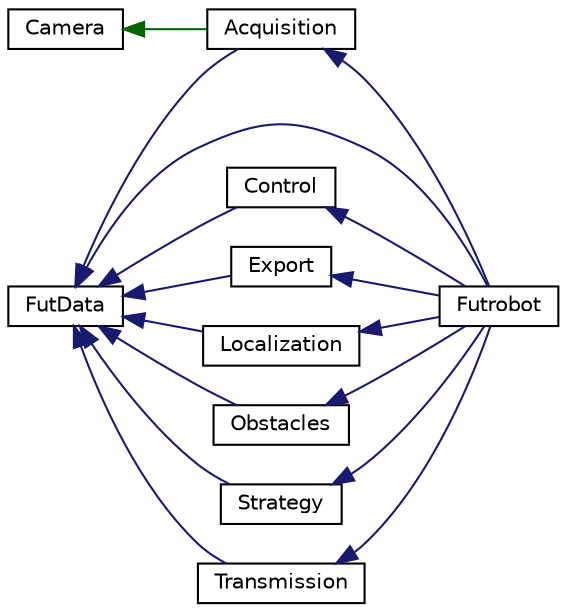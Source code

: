 digraph "Graphical Class Hierarchy"
{
  edge [fontname="Helvetica",fontsize="10",labelfontname="Helvetica",labelfontsize="10"];
  node [fontname="Helvetica",fontsize="10",shape=record];
  rankdir="LR";
  Node85 [label="Camera",height=0.2,width=0.4,color="black", fillcolor="white", style="filled",URL="$classCamera.html"];
  Node85 -> Node1 [dir="back",color="darkgreen",fontsize="10",style="solid",fontname="Helvetica"];
  Node1 [label="Acquisition",height=0.2,width=0.4,color="black", fillcolor="white", style="filled",URL="$classAcquisition.html"];
  Node1 -> Node15 [dir="back",color="midnightblue",fontsize="10",style="solid",fontname="Helvetica"];
  Node15 [label="Futrobot",height=0.2,width=0.4,color="black", fillcolor="white", style="filled",URL="$classFutrobot.html"];
  Node0 [label="FutData",height=0.2,width=0.4,color="black", fillcolor="white", style="filled",URL="$classFutData.html"];
  Node0 -> Node1 [dir="back",color="midnightblue",fontsize="10",style="solid",fontname="Helvetica"];
  Node0 -> Node3 [dir="back",color="midnightblue",fontsize="10",style="solid",fontname="Helvetica"];
  Node3 [label="Control",height=0.2,width=0.4,color="black", fillcolor="white", style="filled",URL="$classControl.html"];
  Node3 -> Node15 [dir="back",color="midnightblue",fontsize="10",style="solid",fontname="Helvetica"];
  Node0 -> Node5 [dir="back",color="midnightblue",fontsize="10",style="solid",fontname="Helvetica"];
  Node5 [label="Export",height=0.2,width=0.4,color="black", fillcolor="white", style="filled",URL="$classExport.html"];
  Node5 -> Node15 [dir="back",color="midnightblue",fontsize="10",style="solid",fontname="Helvetica"];
  Node0 -> Node15 [dir="back",color="midnightblue",fontsize="10",style="solid",fontname="Helvetica"];
  Node0 -> Node8 [dir="back",color="midnightblue",fontsize="10",style="solid",fontname="Helvetica"];
  Node8 [label="Localization",height=0.2,width=0.4,color="black", fillcolor="white", style="filled",URL="$classLocalization.html"];
  Node8 -> Node15 [dir="back",color="midnightblue",fontsize="10",style="solid",fontname="Helvetica"];
  Node0 -> Node10 [dir="back",color="midnightblue",fontsize="10",style="solid",fontname="Helvetica"];
  Node10 [label="Obstacles",height=0.2,width=0.4,color="black", fillcolor="white", style="filled",URL="$classObstacles.html"];
  Node10 -> Node15 [dir="back",color="midnightblue",fontsize="10",style="solid",fontname="Helvetica"];
  Node0 -> Node12 [dir="back",color="midnightblue",fontsize="10",style="solid",fontname="Helvetica"];
  Node12 [label="Strategy",height=0.2,width=0.4,color="black", fillcolor="white", style="filled",URL="$classStrategy.html"];
  Node12 -> Node15 [dir="back",color="midnightblue",fontsize="10",style="solid",fontname="Helvetica"];
  Node0 -> Node14 [dir="back",color="midnightblue",fontsize="10",style="solid",fontname="Helvetica"];
  Node14 [label="Transmission",height=0.2,width=0.4,color="black", fillcolor="white", style="filled",URL="$classTransmission.html"];
  Node14 -> Node15 [dir="back",color="midnightblue",fontsize="10",style="solid",fontname="Helvetica"];
}
